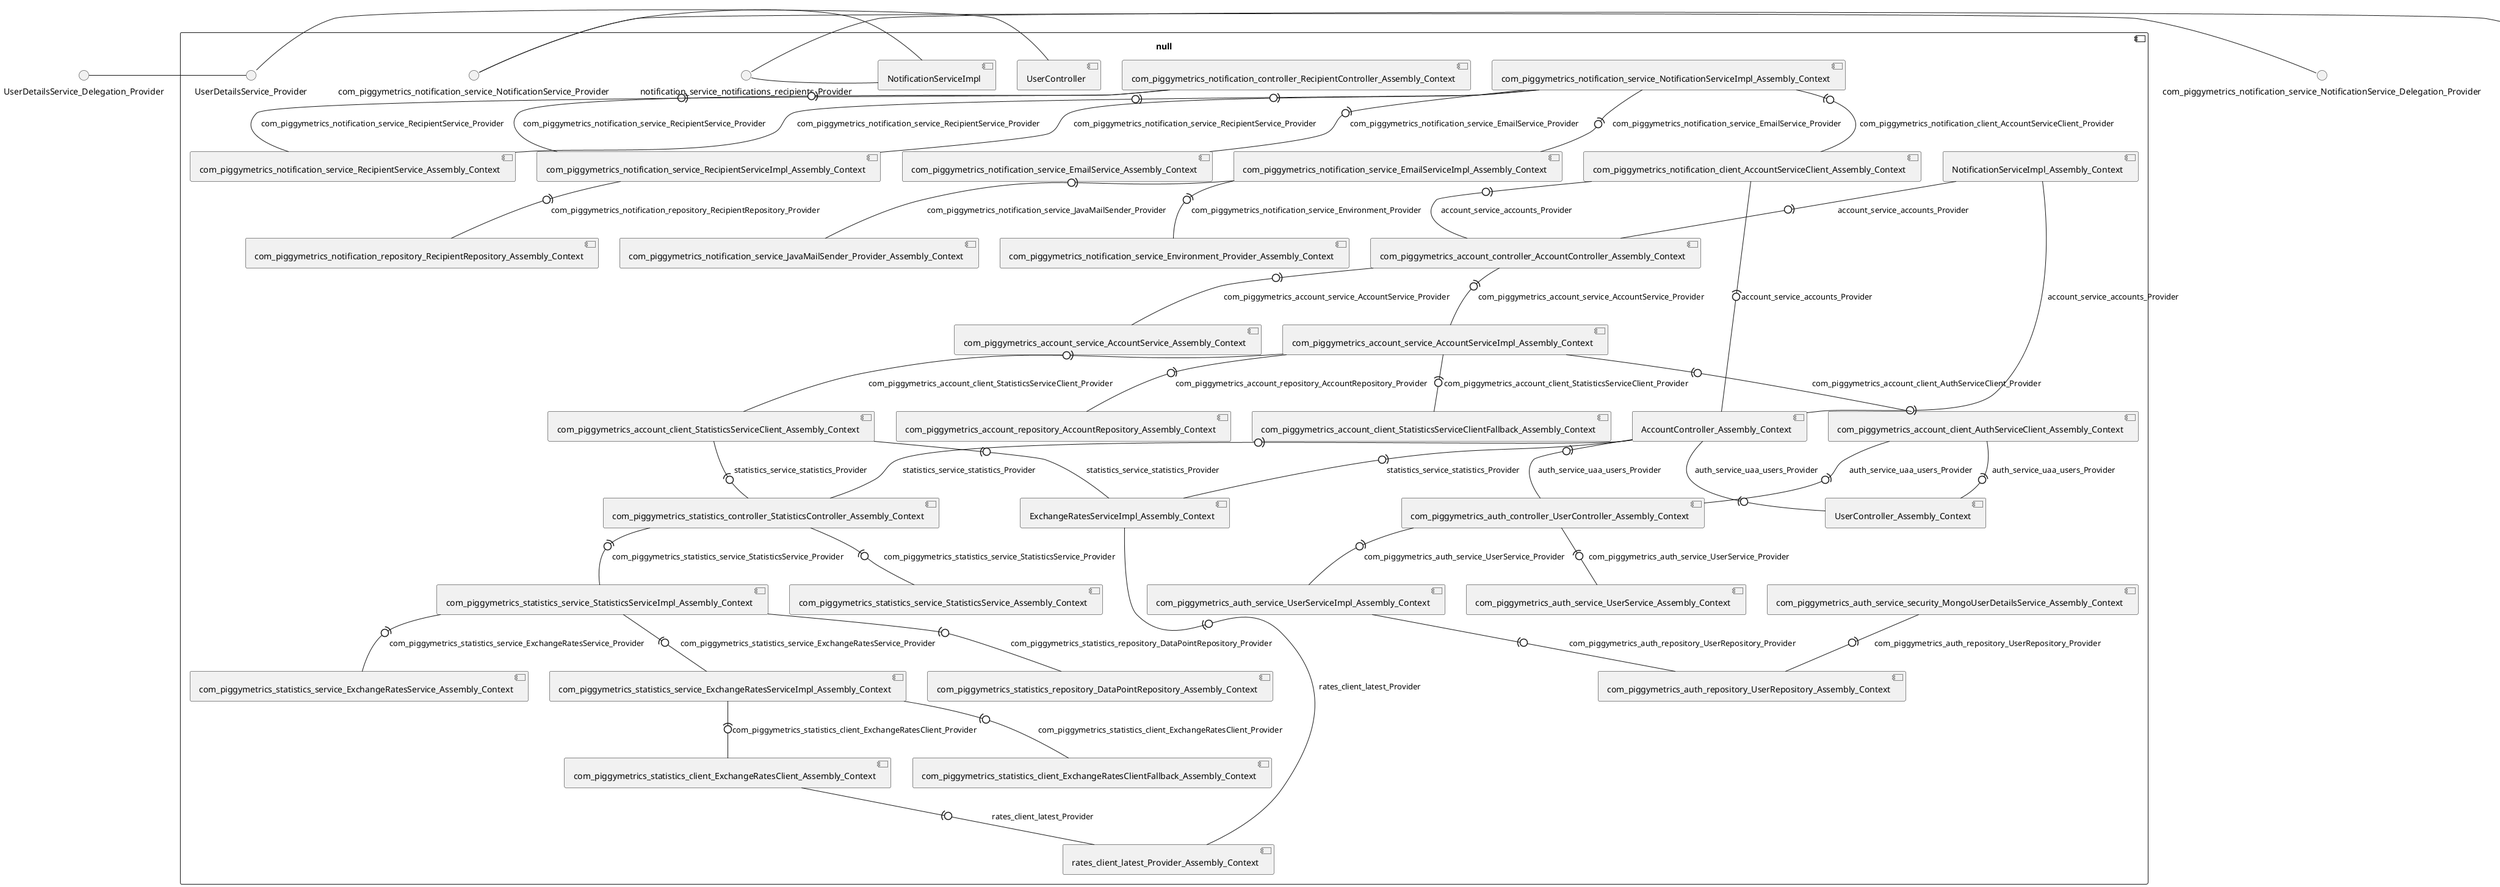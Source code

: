 @startuml
skinparam fixCircleLabelOverlapping true
() UserDetailsService_Delegation_Provider
() com_piggymetrics_notification_service_NotificationService_Delegation_Provider
() notification_service_notifications_recipients_Delegation_Provider
component null {
UserDetailsService_Delegation_Provider - UserDetailsService_Provider
UserDetailsService_Provider - [UserController]
[com_piggymetrics_notification_client_AccountServiceClient_Assembly_Context] -(0- [com_piggymetrics_account_controller_AccountController_Assembly_Context] : account_service_accounts_Provider
[NotificationServiceImpl_Assembly_Context] -(0- [com_piggymetrics_account_controller_AccountController_Assembly_Context] : account_service_accounts_Provider
[NotificationServiceImpl_Assembly_Context] -(0- [AccountController_Assembly_Context] : account_service_accounts_Provider
[com_piggymetrics_notification_client_AccountServiceClient_Assembly_Context] -(0- [AccountController_Assembly_Context] : account_service_accounts_Provider
[AccountController_Assembly_Context] -(0- [com_piggymetrics_auth_controller_UserController_Assembly_Context] : auth_service_uaa_users_Provider
[com_piggymetrics_account_client_AuthServiceClient_Assembly_Context] -(0- [com_piggymetrics_auth_controller_UserController_Assembly_Context] : auth_service_uaa_users_Provider
[com_piggymetrics_account_client_AuthServiceClient_Assembly_Context] -(0- [UserController_Assembly_Context] : auth_service_uaa_users_Provider
[AccountController_Assembly_Context] -(0- [UserController_Assembly_Context] : auth_service_uaa_users_Provider
[com_piggymetrics_account_service_AccountServiceImpl_Assembly_Context] -(0- [com_piggymetrics_account_client_AuthServiceClient_Assembly_Context] : com_piggymetrics_account_client_AuthServiceClient_Provider
[com_piggymetrics_account_service_AccountServiceImpl_Assembly_Context] -(0- [com_piggymetrics_account_client_StatisticsServiceClientFallback_Assembly_Context] : com_piggymetrics_account_client_StatisticsServiceClient_Provider
[com_piggymetrics_account_service_AccountServiceImpl_Assembly_Context] -(0- [com_piggymetrics_account_client_StatisticsServiceClient_Assembly_Context] : com_piggymetrics_account_client_StatisticsServiceClient_Provider
[com_piggymetrics_account_service_AccountServiceImpl_Assembly_Context] -(0- [com_piggymetrics_account_repository_AccountRepository_Assembly_Context] : com_piggymetrics_account_repository_AccountRepository_Provider
[com_piggymetrics_account_controller_AccountController_Assembly_Context] -(0- [com_piggymetrics_account_service_AccountServiceImpl_Assembly_Context] : com_piggymetrics_account_service_AccountService_Provider
[com_piggymetrics_account_controller_AccountController_Assembly_Context] -(0- [com_piggymetrics_account_service_AccountService_Assembly_Context] : com_piggymetrics_account_service_AccountService_Provider
[com_piggymetrics_auth_service_UserServiceImpl_Assembly_Context] -(0- [com_piggymetrics_auth_repository_UserRepository_Assembly_Context] : com_piggymetrics_auth_repository_UserRepository_Provider
[com_piggymetrics_auth_service_security_MongoUserDetailsService_Assembly_Context] -(0- [com_piggymetrics_auth_repository_UserRepository_Assembly_Context] : com_piggymetrics_auth_repository_UserRepository_Provider
[com_piggymetrics_auth_controller_UserController_Assembly_Context] -(0- [com_piggymetrics_auth_service_UserServiceImpl_Assembly_Context] : com_piggymetrics_auth_service_UserService_Provider
[com_piggymetrics_auth_controller_UserController_Assembly_Context] -(0- [com_piggymetrics_auth_service_UserService_Assembly_Context] : com_piggymetrics_auth_service_UserService_Provider
[com_piggymetrics_notification_service_NotificationServiceImpl_Assembly_Context] -(0- [com_piggymetrics_notification_client_AccountServiceClient_Assembly_Context] : com_piggymetrics_notification_client_AccountServiceClient_Provider
[com_piggymetrics_notification_service_RecipientServiceImpl_Assembly_Context] -(0- [com_piggymetrics_notification_repository_RecipientRepository_Assembly_Context] : com_piggymetrics_notification_repository_RecipientRepository_Provider
[com_piggymetrics_notification_service_NotificationServiceImpl_Assembly_Context] -(0- [com_piggymetrics_notification_service_EmailService_Assembly_Context] : com_piggymetrics_notification_service_EmailService_Provider
[com_piggymetrics_notification_service_NotificationServiceImpl_Assembly_Context] -(0- [com_piggymetrics_notification_service_EmailServiceImpl_Assembly_Context] : com_piggymetrics_notification_service_EmailService_Provider
[com_piggymetrics_notification_service_EmailServiceImpl_Assembly_Context] -(0- [com_piggymetrics_notification_service_Environment_Provider_Assembly_Context] : com_piggymetrics_notification_service_Environment_Provider
[com_piggymetrics_notification_service_EmailServiceImpl_Assembly_Context] -(0- [com_piggymetrics_notification_service_JavaMailSender_Provider_Assembly_Context] : com_piggymetrics_notification_service_JavaMailSender_Provider
com_piggymetrics_notification_service_NotificationService_Delegation_Provider - com_piggymetrics_notification_service_NotificationService_Provider
com_piggymetrics_notification_service_NotificationService_Provider - [NotificationServiceImpl]
[com_piggymetrics_notification_controller_RecipientController_Assembly_Context] -(0- [com_piggymetrics_notification_service_RecipientService_Assembly_Context] : com_piggymetrics_notification_service_RecipientService_Provider
[com_piggymetrics_notification_controller_RecipientController_Assembly_Context] -(0- [com_piggymetrics_notification_service_RecipientServiceImpl_Assembly_Context] : com_piggymetrics_notification_service_RecipientService_Provider
[com_piggymetrics_notification_service_NotificationServiceImpl_Assembly_Context] -(0- [com_piggymetrics_notification_service_RecipientService_Assembly_Context] : com_piggymetrics_notification_service_RecipientService_Provider
[com_piggymetrics_notification_service_NotificationServiceImpl_Assembly_Context] -(0- [com_piggymetrics_notification_service_RecipientServiceImpl_Assembly_Context] : com_piggymetrics_notification_service_RecipientService_Provider
[com_piggymetrics_statistics_service_ExchangeRatesServiceImpl_Assembly_Context] -(0- [com_piggymetrics_statistics_client_ExchangeRatesClient_Assembly_Context] : com_piggymetrics_statistics_client_ExchangeRatesClient_Provider
[com_piggymetrics_statistics_service_ExchangeRatesServiceImpl_Assembly_Context] -(0- [com_piggymetrics_statistics_client_ExchangeRatesClientFallback_Assembly_Context] : com_piggymetrics_statistics_client_ExchangeRatesClient_Provider
[com_piggymetrics_statistics_service_StatisticsServiceImpl_Assembly_Context] -(0- [com_piggymetrics_statistics_repository_DataPointRepository_Assembly_Context] : com_piggymetrics_statistics_repository_DataPointRepository_Provider
[com_piggymetrics_statistics_service_StatisticsServiceImpl_Assembly_Context] -(0- [com_piggymetrics_statistics_service_ExchangeRatesService_Assembly_Context] : com_piggymetrics_statistics_service_ExchangeRatesService_Provider
[com_piggymetrics_statistics_service_StatisticsServiceImpl_Assembly_Context] -(0- [com_piggymetrics_statistics_service_ExchangeRatesServiceImpl_Assembly_Context] : com_piggymetrics_statistics_service_ExchangeRatesService_Provider
[com_piggymetrics_statistics_controller_StatisticsController_Assembly_Context] -(0- [com_piggymetrics_statistics_service_StatisticsService_Assembly_Context] : com_piggymetrics_statistics_service_StatisticsService_Provider
[com_piggymetrics_statistics_controller_StatisticsController_Assembly_Context] -(0- [com_piggymetrics_statistics_service_StatisticsServiceImpl_Assembly_Context] : com_piggymetrics_statistics_service_StatisticsService_Provider
notification_service_notifications_recipients_Delegation_Provider - notification_service_notifications_recipients_Provider
notification_service_notifications_recipients_Provider - [NotificationServiceImpl]
[com_piggymetrics_statistics_client_ExchangeRatesClient_Assembly_Context] -(0- [rates_client_latest_Provider_Assembly_Context] : rates_client_latest_Provider
[ExchangeRatesServiceImpl_Assembly_Context] -(0- [rates_client_latest_Provider_Assembly_Context] : rates_client_latest_Provider
[AccountController_Assembly_Context] -(0- [com_piggymetrics_statistics_controller_StatisticsController_Assembly_Context] : statistics_service_statistics_Provider
[com_piggymetrics_account_client_StatisticsServiceClient_Assembly_Context] -(0- [ExchangeRatesServiceImpl_Assembly_Context] : statistics_service_statistics_Provider
[com_piggymetrics_account_client_StatisticsServiceClient_Assembly_Context] -(0- [com_piggymetrics_statistics_controller_StatisticsController_Assembly_Context] : statistics_service_statistics_Provider
[AccountController_Assembly_Context] -(0- [ExchangeRatesServiceImpl_Assembly_Context] : statistics_service_statistics_Provider
[AccountController_Assembly_Context] [[sqshq-piggymetrics.repository#_rBHolL8UEe65EsoIxy095A]]
[ExchangeRatesServiceImpl_Assembly_Context] [[sqshq-piggymetrics.repository#_rBHolL8UEe65EsoIxy095A]]
[NotificationServiceImpl_Assembly_Context] [[sqshq-piggymetrics.repository#_rBHolL8UEe65EsoIxy095A]]
[UserController_Assembly_Context] [[sqshq-piggymetrics.repository#_rBHolL8UEe65EsoIxy095A]]
[com_piggymetrics_account_client_AuthServiceClient_Assembly_Context] [[sqshq-piggymetrics.repository#_rBHolL8UEe65EsoIxy095A]]
[com_piggymetrics_account_client_StatisticsServiceClientFallback_Assembly_Context] [[sqshq-piggymetrics.repository#_rBHolL8UEe65EsoIxy095A]]
[com_piggymetrics_account_client_StatisticsServiceClient_Assembly_Context] [[sqshq-piggymetrics.repository#_rBHolL8UEe65EsoIxy095A]]
[com_piggymetrics_account_controller_AccountController_Assembly_Context] [[sqshq-piggymetrics.repository#_rBHolL8UEe65EsoIxy095A]]
[com_piggymetrics_account_repository_AccountRepository_Assembly_Context] [[sqshq-piggymetrics.repository#_rBHolL8UEe65EsoIxy095A]]
[com_piggymetrics_account_service_AccountServiceImpl_Assembly_Context] [[sqshq-piggymetrics.repository#_rBHolL8UEe65EsoIxy095A]]
[com_piggymetrics_account_service_AccountService_Assembly_Context] [[sqshq-piggymetrics.repository#_rBHolL8UEe65EsoIxy095A]]
[com_piggymetrics_auth_controller_UserController_Assembly_Context] [[sqshq-piggymetrics.repository#_rBHolL8UEe65EsoIxy095A]]
[com_piggymetrics_auth_repository_UserRepository_Assembly_Context] [[sqshq-piggymetrics.repository#_rBHolL8UEe65EsoIxy095A]]
[com_piggymetrics_auth_service_UserServiceImpl_Assembly_Context] [[sqshq-piggymetrics.repository#_rBHolL8UEe65EsoIxy095A]]
[com_piggymetrics_auth_service_UserService_Assembly_Context] [[sqshq-piggymetrics.repository#_rBHolL8UEe65EsoIxy095A]]
[com_piggymetrics_auth_service_security_MongoUserDetailsService_Assembly_Context] [[sqshq-piggymetrics.repository#_rBHolL8UEe65EsoIxy095A]]
[com_piggymetrics_notification_client_AccountServiceClient_Assembly_Context] [[sqshq-piggymetrics.repository#_rBHolL8UEe65EsoIxy095A]]
[com_piggymetrics_notification_controller_RecipientController_Assembly_Context] [[sqshq-piggymetrics.repository#_rBHolL8UEe65EsoIxy095A]]
[com_piggymetrics_notification_repository_RecipientRepository_Assembly_Context] [[sqshq-piggymetrics.repository#_rBHolL8UEe65EsoIxy095A]]
[com_piggymetrics_notification_service_EmailServiceImpl_Assembly_Context] [[sqshq-piggymetrics.repository#_rBHolL8UEe65EsoIxy095A]]
[com_piggymetrics_notification_service_EmailService_Assembly_Context] [[sqshq-piggymetrics.repository#_rBHolL8UEe65EsoIxy095A]]
[com_piggymetrics_notification_service_Environment_Provider_Assembly_Context] [[sqshq-piggymetrics.repository#_rBHolL8UEe65EsoIxy095A]]
[com_piggymetrics_notification_service_JavaMailSender_Provider_Assembly_Context] [[sqshq-piggymetrics.repository#_rBHolL8UEe65EsoIxy095A]]
[com_piggymetrics_notification_service_NotificationServiceImpl_Assembly_Context] [[sqshq-piggymetrics.repository#_rBHolL8UEe65EsoIxy095A]]
[com_piggymetrics_notification_service_RecipientServiceImpl_Assembly_Context] [[sqshq-piggymetrics.repository#_rBHolL8UEe65EsoIxy095A]]
[com_piggymetrics_notification_service_RecipientService_Assembly_Context] [[sqshq-piggymetrics.repository#_rBHolL8UEe65EsoIxy095A]]
[com_piggymetrics_statistics_client_ExchangeRatesClientFallback_Assembly_Context] [[sqshq-piggymetrics.repository#_rBHolL8UEe65EsoIxy095A]]
[com_piggymetrics_statistics_client_ExchangeRatesClient_Assembly_Context] [[sqshq-piggymetrics.repository#_rBHolL8UEe65EsoIxy095A]]
[com_piggymetrics_statistics_controller_StatisticsController_Assembly_Context] [[sqshq-piggymetrics.repository#_rBHolL8UEe65EsoIxy095A]]
[com_piggymetrics_statistics_repository_DataPointRepository_Assembly_Context] [[sqshq-piggymetrics.repository#_rBHolL8UEe65EsoIxy095A]]
[com_piggymetrics_statistics_service_ExchangeRatesServiceImpl_Assembly_Context] [[sqshq-piggymetrics.repository#_rBHolL8UEe65EsoIxy095A]]
[com_piggymetrics_statistics_service_ExchangeRatesService_Assembly_Context] [[sqshq-piggymetrics.repository#_rBHolL8UEe65EsoIxy095A]]
[com_piggymetrics_statistics_service_StatisticsServiceImpl_Assembly_Context] [[sqshq-piggymetrics.repository#_rBHolL8UEe65EsoIxy095A]]
[com_piggymetrics_statistics_service_StatisticsService_Assembly_Context] [[sqshq-piggymetrics.repository#_rBHolL8UEe65EsoIxy095A]]
[rates_client_latest_Provider_Assembly_Context] [[sqshq-piggymetrics.repository#_rBHolL8UEe65EsoIxy095A]]
}

@enduml
